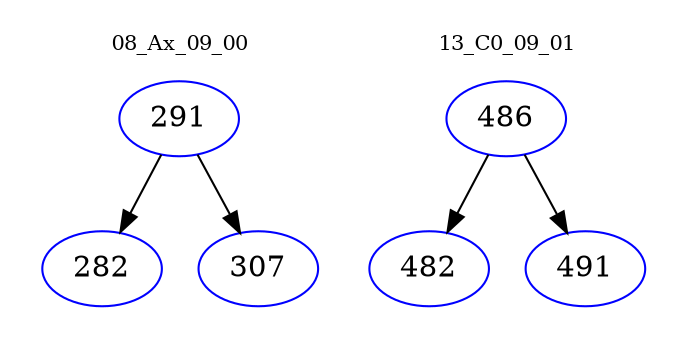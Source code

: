 digraph{
subgraph cluster_0 {
color = white
label = "08_Ax_09_00";
fontsize=10;
T0_291 [label="291", color="blue"]
T0_291 -> T0_282 [color="black"]
T0_282 [label="282", color="blue"]
T0_291 -> T0_307 [color="black"]
T0_307 [label="307", color="blue"]
}
subgraph cluster_1 {
color = white
label = "13_C0_09_01";
fontsize=10;
T1_486 [label="486", color="blue"]
T1_486 -> T1_482 [color="black"]
T1_482 [label="482", color="blue"]
T1_486 -> T1_491 [color="black"]
T1_491 [label="491", color="blue"]
}
}
